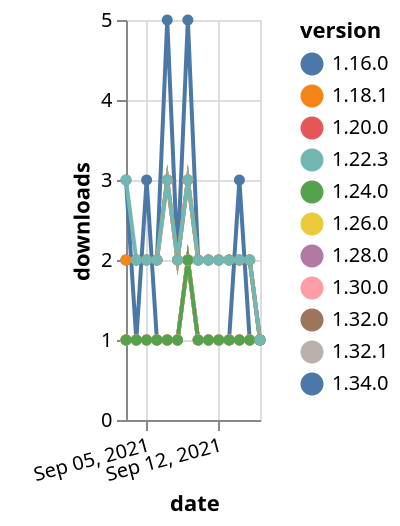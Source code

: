 {"$schema": "https://vega.github.io/schema/vega-lite/v5.json", "description": "A simple bar chart with embedded data.", "data": {"values": [{"date": "2021-09-03", "total": 135, "delta": 3, "version": "1.34.0"}, {"date": "2021-09-04", "total": 136, "delta": 1, "version": "1.34.0"}, {"date": "2021-09-05", "total": 139, "delta": 3, "version": "1.34.0"}, {"date": "2021-09-06", "total": 140, "delta": 1, "version": "1.34.0"}, {"date": "2021-09-07", "total": 141, "delta": 1, "version": "1.34.0"}, {"date": "2021-09-08", "total": 142, "delta": 1, "version": "1.34.0"}, {"date": "2021-09-09", "total": 144, "delta": 2, "version": "1.34.0"}, {"date": "2021-09-10", "total": 145, "delta": 1, "version": "1.34.0"}, {"date": "2021-09-11", "total": 146, "delta": 1, "version": "1.34.0"}, {"date": "2021-09-12", "total": 147, "delta": 1, "version": "1.34.0"}, {"date": "2021-09-13", "total": 148, "delta": 1, "version": "1.34.0"}, {"date": "2021-09-14", "total": 151, "delta": 3, "version": "1.34.0"}, {"date": "2021-09-15", "total": 152, "delta": 1, "version": "1.34.0"}, {"date": "2021-09-16", "total": 153, "delta": 1, "version": "1.34.0"}, {"date": "2021-09-03", "total": 146, "delta": 1, "version": "1.32.1"}, {"date": "2021-09-04", "total": 147, "delta": 1, "version": "1.32.1"}, {"date": "2021-09-05", "total": 148, "delta": 1, "version": "1.32.1"}, {"date": "2021-09-06", "total": 149, "delta": 1, "version": "1.32.1"}, {"date": "2021-09-07", "total": 150, "delta": 1, "version": "1.32.1"}, {"date": "2021-09-08", "total": 151, "delta": 1, "version": "1.32.1"}, {"date": "2021-09-09", "total": 153, "delta": 2, "version": "1.32.1"}, {"date": "2021-09-10", "total": 154, "delta": 1, "version": "1.32.1"}, {"date": "2021-09-11", "total": 155, "delta": 1, "version": "1.32.1"}, {"date": "2021-09-12", "total": 156, "delta": 1, "version": "1.32.1"}, {"date": "2021-09-13", "total": 157, "delta": 1, "version": "1.32.1"}, {"date": "2021-09-14", "total": 158, "delta": 1, "version": "1.32.1"}, {"date": "2021-09-15", "total": 159, "delta": 1, "version": "1.32.1"}, {"date": "2021-09-16", "total": 160, "delta": 1, "version": "1.32.1"}, {"date": "2021-09-03", "total": 186, "delta": 1, "version": "1.32.0"}, {"date": "2021-09-04", "total": 187, "delta": 1, "version": "1.32.0"}, {"date": "2021-09-05", "total": 188, "delta": 1, "version": "1.32.0"}, {"date": "2021-09-06", "total": 189, "delta": 1, "version": "1.32.0"}, {"date": "2021-09-07", "total": 190, "delta": 1, "version": "1.32.0"}, {"date": "2021-09-08", "total": 191, "delta": 1, "version": "1.32.0"}, {"date": "2021-09-09", "total": 193, "delta": 2, "version": "1.32.0"}, {"date": "2021-09-10", "total": 194, "delta": 1, "version": "1.32.0"}, {"date": "2021-09-11", "total": 195, "delta": 1, "version": "1.32.0"}, {"date": "2021-09-12", "total": 196, "delta": 1, "version": "1.32.0"}, {"date": "2021-09-13", "total": 197, "delta": 1, "version": "1.32.0"}, {"date": "2021-09-14", "total": 198, "delta": 1, "version": "1.32.0"}, {"date": "2021-09-15", "total": 199, "delta": 1, "version": "1.32.0"}, {"date": "2021-09-16", "total": 200, "delta": 1, "version": "1.32.0"}, {"date": "2021-09-03", "total": 207, "delta": 1, "version": "1.28.0"}, {"date": "2021-09-04", "total": 208, "delta": 1, "version": "1.28.0"}, {"date": "2021-09-05", "total": 209, "delta": 1, "version": "1.28.0"}, {"date": "2021-09-06", "total": 210, "delta": 1, "version": "1.28.0"}, {"date": "2021-09-07", "total": 211, "delta": 1, "version": "1.28.0"}, {"date": "2021-09-08", "total": 212, "delta": 1, "version": "1.28.0"}, {"date": "2021-09-09", "total": 214, "delta": 2, "version": "1.28.0"}, {"date": "2021-09-10", "total": 215, "delta": 1, "version": "1.28.0"}, {"date": "2021-09-11", "total": 216, "delta": 1, "version": "1.28.0"}, {"date": "2021-09-12", "total": 217, "delta": 1, "version": "1.28.0"}, {"date": "2021-09-13", "total": 218, "delta": 1, "version": "1.28.0"}, {"date": "2021-09-14", "total": 219, "delta": 1, "version": "1.28.0"}, {"date": "2021-09-15", "total": 220, "delta": 1, "version": "1.28.0"}, {"date": "2021-09-16", "total": 221, "delta": 1, "version": "1.28.0"}, {"date": "2021-09-03", "total": 210, "delta": 1, "version": "1.26.0"}, {"date": "2021-09-04", "total": 211, "delta": 1, "version": "1.26.0"}, {"date": "2021-09-05", "total": 212, "delta": 1, "version": "1.26.0"}, {"date": "2021-09-06", "total": 213, "delta": 1, "version": "1.26.0"}, {"date": "2021-09-07", "total": 214, "delta": 1, "version": "1.26.0"}, {"date": "2021-09-08", "total": 215, "delta": 1, "version": "1.26.0"}, {"date": "2021-09-09", "total": 217, "delta": 2, "version": "1.26.0"}, {"date": "2021-09-10", "total": 218, "delta": 1, "version": "1.26.0"}, {"date": "2021-09-11", "total": 219, "delta": 1, "version": "1.26.0"}, {"date": "2021-09-12", "total": 220, "delta": 1, "version": "1.26.0"}, {"date": "2021-09-13", "total": 221, "delta": 1, "version": "1.26.0"}, {"date": "2021-09-14", "total": 222, "delta": 1, "version": "1.26.0"}, {"date": "2021-09-15", "total": 223, "delta": 1, "version": "1.26.0"}, {"date": "2021-09-16", "total": 224, "delta": 1, "version": "1.26.0"}, {"date": "2021-09-03", "total": 2690, "delta": 2, "version": "1.20.0"}, {"date": "2021-09-04", "total": 2692, "delta": 2, "version": "1.20.0"}, {"date": "2021-09-05", "total": 2694, "delta": 2, "version": "1.20.0"}, {"date": "2021-09-06", "total": 2696, "delta": 2, "version": "1.20.0"}, {"date": "2021-09-07", "total": 2699, "delta": 3, "version": "1.20.0"}, {"date": "2021-09-08", "total": 2701, "delta": 2, "version": "1.20.0"}, {"date": "2021-09-09", "total": 2704, "delta": 3, "version": "1.20.0"}, {"date": "2021-09-10", "total": 2706, "delta": 2, "version": "1.20.0"}, {"date": "2021-09-11", "total": 2708, "delta": 2, "version": "1.20.0"}, {"date": "2021-09-12", "total": 2710, "delta": 2, "version": "1.20.0"}, {"date": "2021-09-13", "total": 2712, "delta": 2, "version": "1.20.0"}, {"date": "2021-09-14", "total": 2714, "delta": 2, "version": "1.20.0"}, {"date": "2021-09-15", "total": 2716, "delta": 2, "version": "1.20.0"}, {"date": "2021-09-16", "total": 2717, "delta": 1, "version": "1.20.0"}, {"date": "2021-09-03", "total": 3770, "delta": 2, "version": "1.16.0"}, {"date": "2021-09-04", "total": 3772, "delta": 2, "version": "1.16.0"}, {"date": "2021-09-05", "total": 3774, "delta": 2, "version": "1.16.0"}, {"date": "2021-09-06", "total": 3776, "delta": 2, "version": "1.16.0"}, {"date": "2021-09-07", "total": 3781, "delta": 5, "version": "1.16.0"}, {"date": "2021-09-08", "total": 3783, "delta": 2, "version": "1.16.0"}, {"date": "2021-09-09", "total": 3788, "delta": 5, "version": "1.16.0"}, {"date": "2021-09-10", "total": 3790, "delta": 2, "version": "1.16.0"}, {"date": "2021-09-11", "total": 3792, "delta": 2, "version": "1.16.0"}, {"date": "2021-09-12", "total": 3794, "delta": 2, "version": "1.16.0"}, {"date": "2021-09-13", "total": 3796, "delta": 2, "version": "1.16.0"}, {"date": "2021-09-14", "total": 3798, "delta": 2, "version": "1.16.0"}, {"date": "2021-09-15", "total": 3800, "delta": 2, "version": "1.16.0"}, {"date": "2021-09-16", "total": 3801, "delta": 1, "version": "1.16.0"}, {"date": "2021-09-03", "total": 2642, "delta": 2, "version": "1.18.1"}, {"date": "2021-09-04", "total": 2644, "delta": 2, "version": "1.18.1"}, {"date": "2021-09-05", "total": 2646, "delta": 2, "version": "1.18.1"}, {"date": "2021-09-06", "total": 2648, "delta": 2, "version": "1.18.1"}, {"date": "2021-09-07", "total": 2651, "delta": 3, "version": "1.18.1"}, {"date": "2021-09-08", "total": 2653, "delta": 2, "version": "1.18.1"}, {"date": "2021-09-09", "total": 2656, "delta": 3, "version": "1.18.1"}, {"date": "2021-09-10", "total": 2658, "delta": 2, "version": "1.18.1"}, {"date": "2021-09-11", "total": 2660, "delta": 2, "version": "1.18.1"}, {"date": "2021-09-12", "total": 2662, "delta": 2, "version": "1.18.1"}, {"date": "2021-09-13", "total": 2664, "delta": 2, "version": "1.18.1"}, {"date": "2021-09-14", "total": 2666, "delta": 2, "version": "1.18.1"}, {"date": "2021-09-15", "total": 2668, "delta": 2, "version": "1.18.1"}, {"date": "2021-09-16", "total": 2669, "delta": 1, "version": "1.18.1"}, {"date": "2021-09-03", "total": 181, "delta": 1, "version": "1.30.0"}, {"date": "2021-09-04", "total": 182, "delta": 1, "version": "1.30.0"}, {"date": "2021-09-05", "total": 183, "delta": 1, "version": "1.30.0"}, {"date": "2021-09-06", "total": 184, "delta": 1, "version": "1.30.0"}, {"date": "2021-09-07", "total": 185, "delta": 1, "version": "1.30.0"}, {"date": "2021-09-08", "total": 186, "delta": 1, "version": "1.30.0"}, {"date": "2021-09-09", "total": 188, "delta": 2, "version": "1.30.0"}, {"date": "2021-09-10", "total": 189, "delta": 1, "version": "1.30.0"}, {"date": "2021-09-11", "total": 190, "delta": 1, "version": "1.30.0"}, {"date": "2021-09-12", "total": 191, "delta": 1, "version": "1.30.0"}, {"date": "2021-09-13", "total": 192, "delta": 1, "version": "1.30.0"}, {"date": "2021-09-14", "total": 193, "delta": 1, "version": "1.30.0"}, {"date": "2021-09-15", "total": 194, "delta": 1, "version": "1.30.0"}, {"date": "2021-09-16", "total": 195, "delta": 1, "version": "1.30.0"}, {"date": "2021-09-03", "total": 261, "delta": 1, "version": "1.24.0"}, {"date": "2021-09-04", "total": 262, "delta": 1, "version": "1.24.0"}, {"date": "2021-09-05", "total": 263, "delta": 1, "version": "1.24.0"}, {"date": "2021-09-06", "total": 264, "delta": 1, "version": "1.24.0"}, {"date": "2021-09-07", "total": 265, "delta": 1, "version": "1.24.0"}, {"date": "2021-09-08", "total": 266, "delta": 1, "version": "1.24.0"}, {"date": "2021-09-09", "total": 268, "delta": 2, "version": "1.24.0"}, {"date": "2021-09-10", "total": 269, "delta": 1, "version": "1.24.0"}, {"date": "2021-09-11", "total": 270, "delta": 1, "version": "1.24.0"}, {"date": "2021-09-12", "total": 271, "delta": 1, "version": "1.24.0"}, {"date": "2021-09-13", "total": 272, "delta": 1, "version": "1.24.0"}, {"date": "2021-09-14", "total": 273, "delta": 1, "version": "1.24.0"}, {"date": "2021-09-15", "total": 274, "delta": 1, "version": "1.24.0"}, {"date": "2021-09-16", "total": 275, "delta": 1, "version": "1.24.0"}, {"date": "2021-09-03", "total": 2343, "delta": 3, "version": "1.22.3"}, {"date": "2021-09-04", "total": 2345, "delta": 2, "version": "1.22.3"}, {"date": "2021-09-05", "total": 2347, "delta": 2, "version": "1.22.3"}, {"date": "2021-09-06", "total": 2349, "delta": 2, "version": "1.22.3"}, {"date": "2021-09-07", "total": 2352, "delta": 3, "version": "1.22.3"}, {"date": "2021-09-08", "total": 2354, "delta": 2, "version": "1.22.3"}, {"date": "2021-09-09", "total": 2357, "delta": 3, "version": "1.22.3"}, {"date": "2021-09-10", "total": 2359, "delta": 2, "version": "1.22.3"}, {"date": "2021-09-11", "total": 2361, "delta": 2, "version": "1.22.3"}, {"date": "2021-09-12", "total": 2363, "delta": 2, "version": "1.22.3"}, {"date": "2021-09-13", "total": 2365, "delta": 2, "version": "1.22.3"}, {"date": "2021-09-14", "total": 2367, "delta": 2, "version": "1.22.3"}, {"date": "2021-09-15", "total": 2369, "delta": 2, "version": "1.22.3"}, {"date": "2021-09-16", "total": 2370, "delta": 1, "version": "1.22.3"}]}, "width": "container", "mark": {"type": "line", "point": {"filled": true}}, "encoding": {"x": {"field": "date", "type": "temporal", "timeUnit": "yearmonthdate", "title": "date", "axis": {"labelAngle": -15}}, "y": {"field": "delta", "type": "quantitative", "title": "downloads"}, "color": {"field": "version", "type": "nominal"}, "tooltip": {"field": "delta"}}}